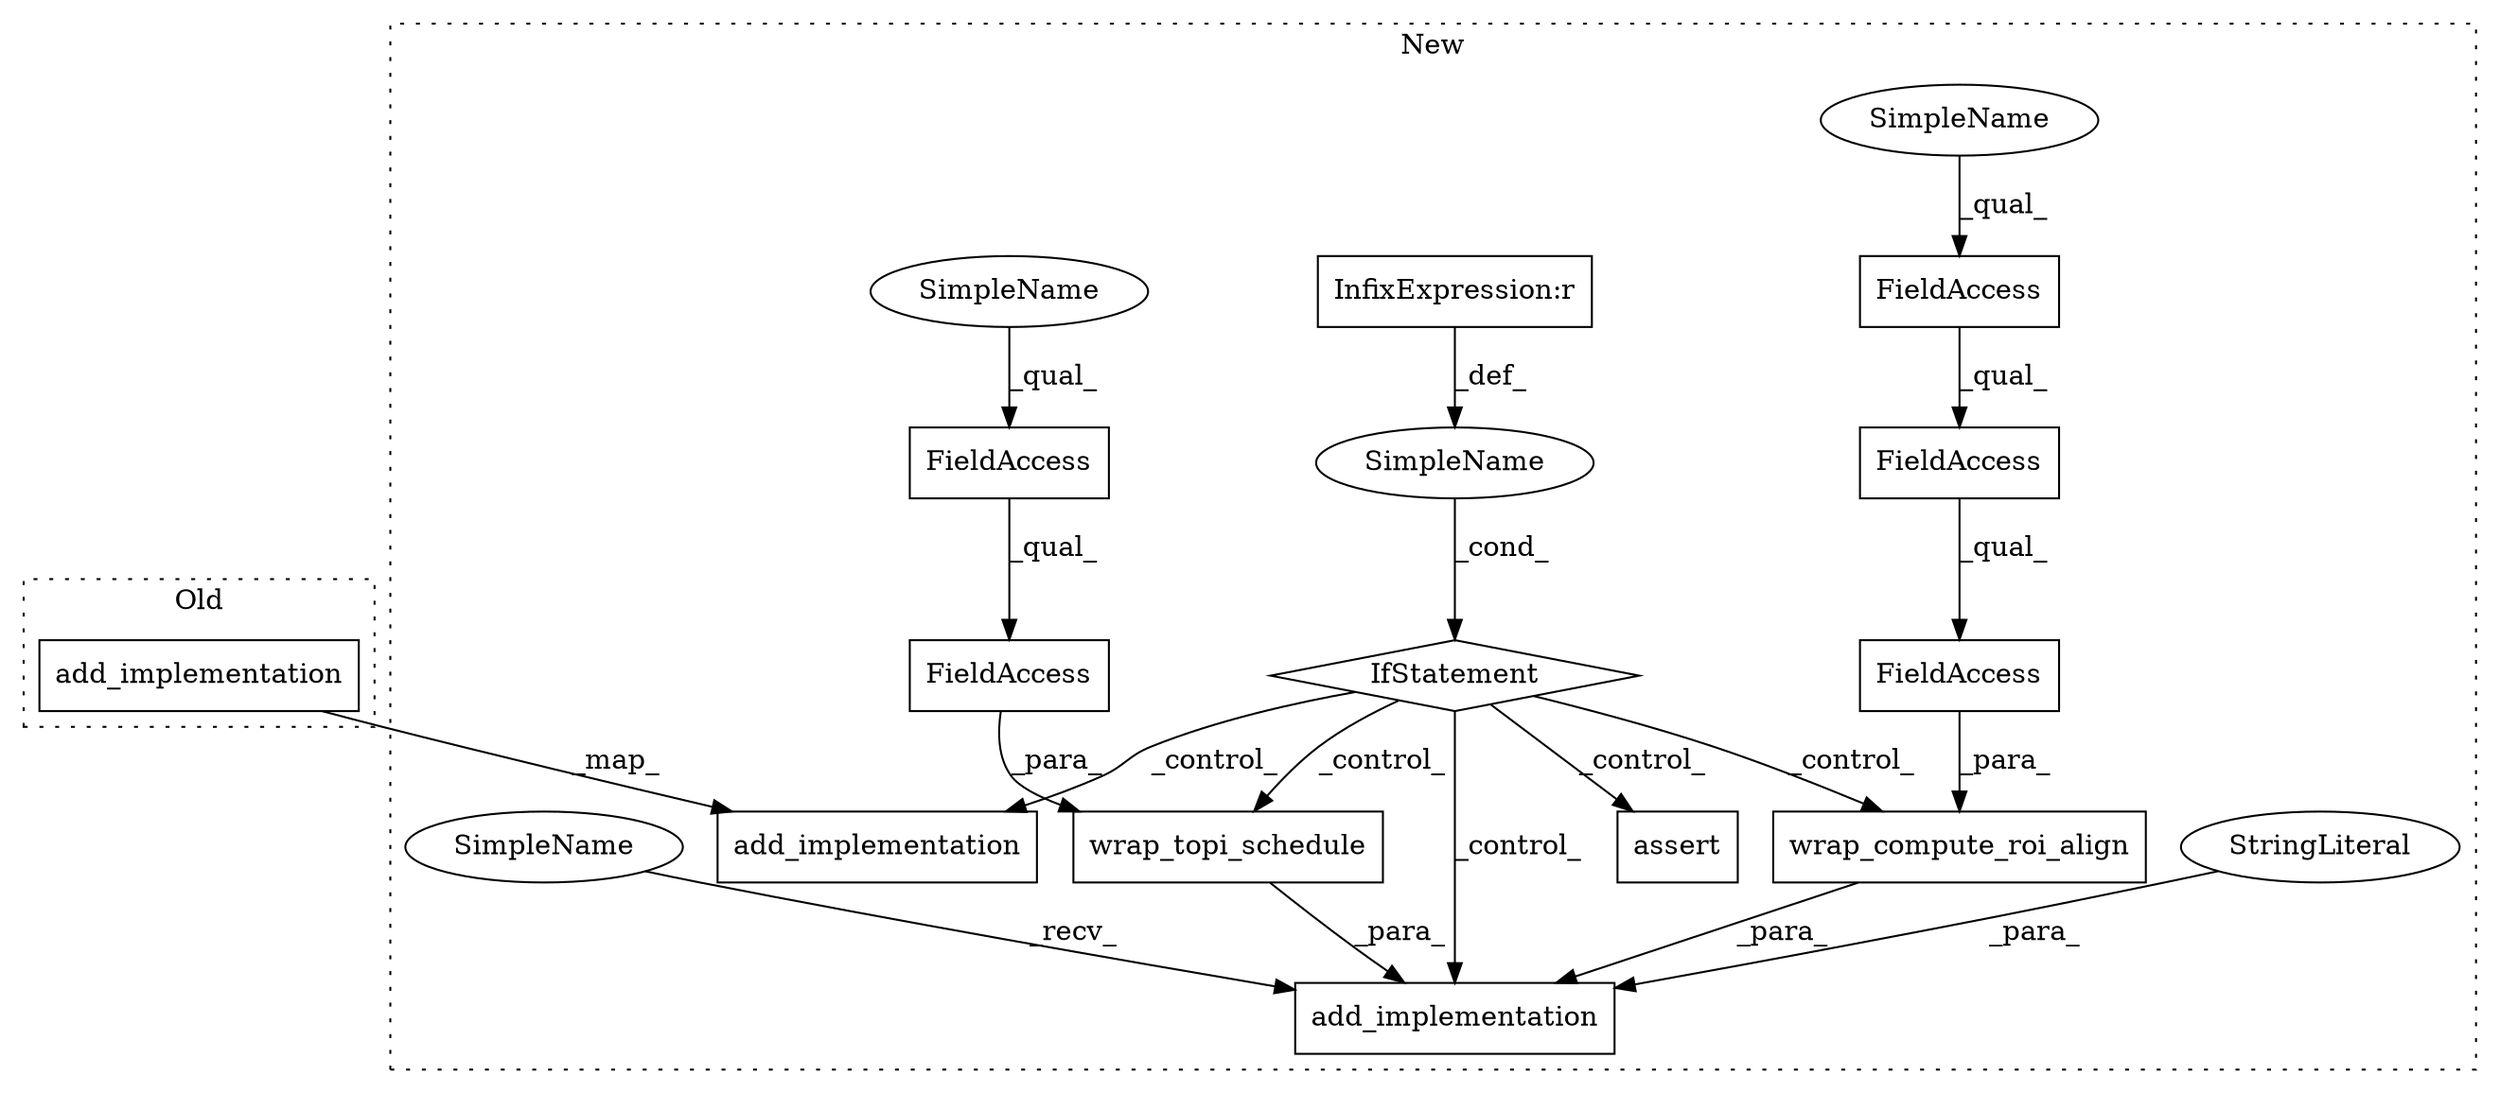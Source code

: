 digraph G {
subgraph cluster0 {
1 [label="add_implementation" a="32" s="32726,32871" l="19,1" shape="box"];
label = "Old";
style="dotted";
}
subgraph cluster1 {
2 [label="add_implementation" a="32" s="32695,32840" l="19,1" shape="box"];
3 [label="add_implementation" a="32" s="32938,33083" l="19,1" shape="box"];
4 [label="StringLiteral" a="45" s="33062" l="21" shape="ellipse"];
5 [label="wrap_topi_schedule" a="32" s="33013,33060" l="19,1" shape="box"];
6 [label="FieldAccess" a="22" s="33032" l="28" shape="box"];
7 [label="FieldAccess" a="22" s="33032" l="9" shape="box"];
8 [label="FieldAccess" a="22" s="32980" l="11" shape="box"];
9 [label="FieldAccess" a="22" s="32980" l="16" shape="box"];
10 [label="SimpleName" a="42" s="" l="" shape="ellipse"];
11 [label="InfixExpression:r" a="27" s="32666" l="4" shape="box"];
12 [label="FieldAccess" a="22" s="32980" l="31" shape="box"];
13 [label="assert" a="6" s="32863" l="7" shape="box"];
14 [label="IfStatement" a="25" s="32656,32676" l="4,2" shape="diamond"];
15 [label="wrap_compute_roi_align" a="32" s="32957,33011" l="23,1" shape="box"];
16 [label="SimpleName" a="42" s="33032" l="4" shape="ellipse"];
17 [label="SimpleName" a="42" s="32980" l="4" shape="ellipse"];
18 [label="SimpleName" a="42" s="32929" l="8" shape="ellipse"];
label = "New";
style="dotted";
}
1 -> 2 [label="_map_"];
4 -> 3 [label="_para_"];
5 -> 3 [label="_para_"];
6 -> 5 [label="_para_"];
7 -> 6 [label="_qual_"];
8 -> 9 [label="_qual_"];
9 -> 12 [label="_qual_"];
10 -> 14 [label="_cond_"];
11 -> 10 [label="_def_"];
12 -> 15 [label="_para_"];
14 -> 5 [label="_control_"];
14 -> 15 [label="_control_"];
14 -> 3 [label="_control_"];
14 -> 2 [label="_control_"];
14 -> 13 [label="_control_"];
15 -> 3 [label="_para_"];
16 -> 7 [label="_qual_"];
17 -> 8 [label="_qual_"];
18 -> 3 [label="_recv_"];
}